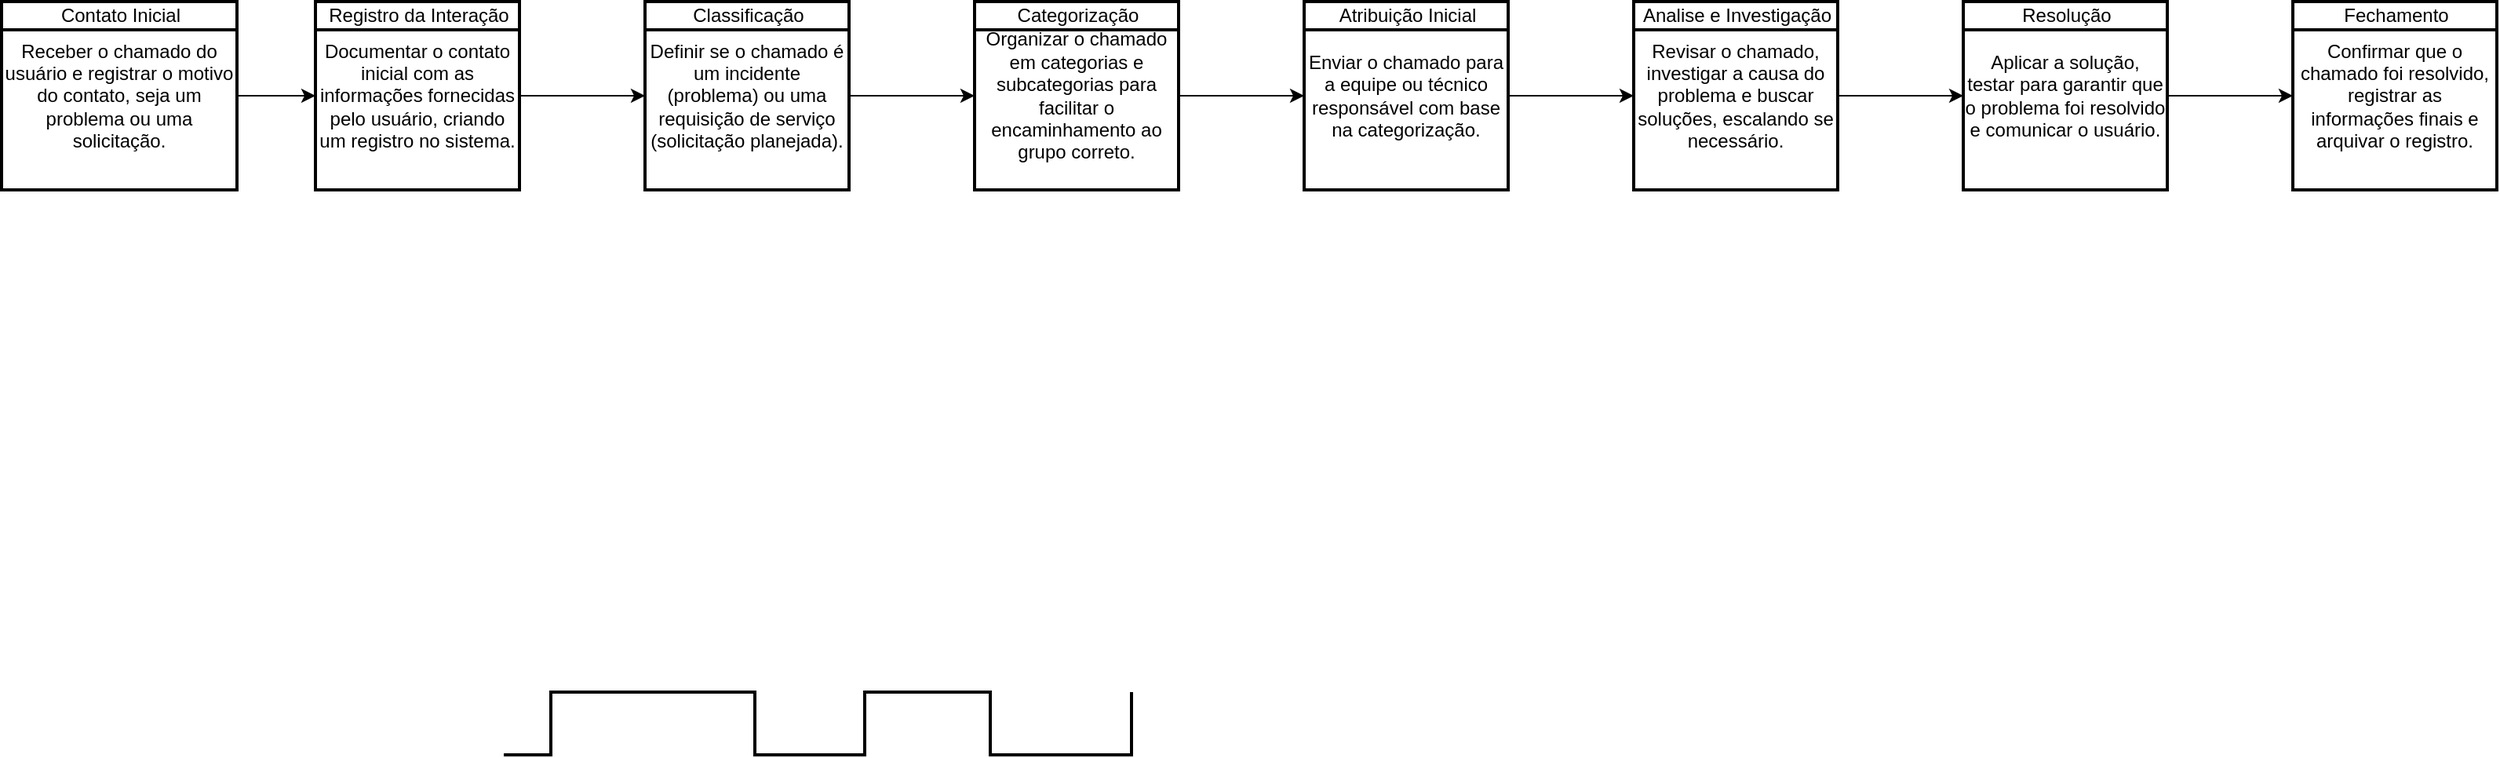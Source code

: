 <mxfile version="24.8.2">
  <diagram id="C5RBs43oDa-KdzZeNtuy" name="Page-1">
    <mxGraphModel dx="1666" dy="747" grid="1" gridSize="10" guides="1" tooltips="1" connect="1" arrows="1" fold="1" page="1" pageScale="1" pageWidth="2000" pageHeight="2000" math="0" shadow="0">
      <root>
        <mxCell id="WIyWlLk6GJQsqaUBKTNV-0" />
        <mxCell id="WIyWlLk6GJQsqaUBKTNV-1" parent="WIyWlLk6GJQsqaUBKTNV-0" />
        <mxCell id="yhJvTV92FceIm_9CPIHu-31" value="" style="edgeStyle=orthogonalEdgeStyle;rounded=0;orthogonalLoop=1;jettySize=auto;html=1;" edge="1" parent="WIyWlLk6GJQsqaUBKTNV-1" source="yhJvTV92FceIm_9CPIHu-26" target="yhJvTV92FceIm_9CPIHu-29">
          <mxGeometry relative="1" as="geometry" />
        </mxCell>
        <mxCell id="yhJvTV92FceIm_9CPIHu-26" value="Receber o chamado do usuário e registrar o motivo do contato, seja um problema ou uma solicitação." style="strokeWidth=2;html=1;shape=mxgraph.lean_mapping.manufacturing_process;fontSize=12;verticalAlign=middle;html=1;align=center;whiteSpace=wrap;" vertex="1" parent="WIyWlLk6GJQsqaUBKTNV-1">
          <mxGeometry x="630" y="820" width="150" height="120" as="geometry" />
        </mxCell>
        <mxCell id="yhJvTV92FceIm_9CPIHu-27" value="Contato Inicial" style="text;fontSize=12;spacingLeft=2;verticalAlign=top;html=1;align=center;spacingTop=-5;resizeWidth=1;whiteSpace=wrap;" vertex="1" parent="yhJvTV92FceIm_9CPIHu-26">
          <mxGeometry width="150" height="22.286" as="geometry" />
        </mxCell>
        <mxCell id="yhJvTV92FceIm_9CPIHu-28" value="" style="verticalLabelPosition=bottom;html=1;verticalAlign=top;strokeWidth=2;shape=mxgraph.lean_mapping.timeline2;dx1=0;dy1=1;dx2=30;dy2=0;dx3=160;dy3=1;dx4=230;dy4=0;dx5=310;dy5=1;dy6=0;" vertex="1" parent="WIyWlLk6GJQsqaUBKTNV-1">
          <mxGeometry x="950" y="1260" width="400" height="40" as="geometry" />
        </mxCell>
        <mxCell id="yhJvTV92FceIm_9CPIHu-35" value="" style="edgeStyle=orthogonalEdgeStyle;rounded=0;orthogonalLoop=1;jettySize=auto;html=1;" edge="1" parent="WIyWlLk6GJQsqaUBKTNV-1" source="yhJvTV92FceIm_9CPIHu-29" target="yhJvTV92FceIm_9CPIHu-33">
          <mxGeometry relative="1" as="geometry" />
        </mxCell>
        <mxCell id="yhJvTV92FceIm_9CPIHu-29" value="Documentar o contato inicial com as informações fornecidas pelo usuário, criando um registro no sistema." style="strokeWidth=2;html=1;shape=mxgraph.lean_mapping.manufacturing_process;fontSize=12;verticalAlign=middle;html=1;align=center;whiteSpace=wrap;" vertex="1" parent="WIyWlLk6GJQsqaUBKTNV-1">
          <mxGeometry x="830" y="820" width="130" height="120" as="geometry" />
        </mxCell>
        <mxCell id="yhJvTV92FceIm_9CPIHu-30" value="Registro da Interação" style="text;fontSize=12;spacingLeft=2;verticalAlign=top;html=1;align=center;spacingTop=-5;resizeWidth=1;whiteSpace=wrap;" vertex="1" parent="yhJvTV92FceIm_9CPIHu-29">
          <mxGeometry width="130" height="22.286" as="geometry" />
        </mxCell>
        <mxCell id="yhJvTV92FceIm_9CPIHu-38" value="" style="edgeStyle=orthogonalEdgeStyle;rounded=0;orthogonalLoop=1;jettySize=auto;html=1;" edge="1" parent="WIyWlLk6GJQsqaUBKTNV-1" source="yhJvTV92FceIm_9CPIHu-33" target="yhJvTV92FceIm_9CPIHu-36">
          <mxGeometry relative="1" as="geometry" />
        </mxCell>
        <mxCell id="yhJvTV92FceIm_9CPIHu-33" value="Definir se o chamado é um incidente (problema) ou uma requisição de serviço (solicitação planejada)." style="strokeWidth=2;html=1;shape=mxgraph.lean_mapping.manufacturing_process;fontSize=12;verticalAlign=middle;html=1;align=center;whiteSpace=wrap;" vertex="1" parent="WIyWlLk6GJQsqaUBKTNV-1">
          <mxGeometry x="1040" y="820" width="130" height="120" as="geometry" />
        </mxCell>
        <mxCell id="yhJvTV92FceIm_9CPIHu-34" value="Classificação" style="text;fontSize=12;spacingLeft=2;verticalAlign=top;html=1;align=center;spacingTop=-5;resizeWidth=1;whiteSpace=wrap;" vertex="1" parent="yhJvTV92FceIm_9CPIHu-33">
          <mxGeometry width="130" height="22.286" as="geometry" />
        </mxCell>
        <mxCell id="yhJvTV92FceIm_9CPIHu-41" value="" style="edgeStyle=orthogonalEdgeStyle;rounded=0;orthogonalLoop=1;jettySize=auto;html=1;" edge="1" parent="WIyWlLk6GJQsqaUBKTNV-1" source="yhJvTV92FceIm_9CPIHu-36" target="yhJvTV92FceIm_9CPIHu-39">
          <mxGeometry relative="1" as="geometry" />
        </mxCell>
        <mxCell id="yhJvTV92FceIm_9CPIHu-36" value="Organizar o chamado em categorias e subcategorias para facilitar o encaminhamento ao grupo correto." style="strokeWidth=2;html=1;shape=mxgraph.lean_mapping.manufacturing_process;fontSize=12;verticalAlign=middle;html=1;align=center;whiteSpace=wrap;" vertex="1" parent="WIyWlLk6GJQsqaUBKTNV-1">
          <mxGeometry x="1250" y="820" width="130" height="120" as="geometry" />
        </mxCell>
        <mxCell id="yhJvTV92FceIm_9CPIHu-37" value="Categorização" style="text;fontSize=12;spacingLeft=2;verticalAlign=top;html=1;align=center;spacingTop=-5;resizeWidth=1;whiteSpace=wrap;" vertex="1" parent="yhJvTV92FceIm_9CPIHu-36">
          <mxGeometry width="130" height="22.286" as="geometry" />
        </mxCell>
        <mxCell id="yhJvTV92FceIm_9CPIHu-44" value="" style="edgeStyle=orthogonalEdgeStyle;rounded=0;orthogonalLoop=1;jettySize=auto;html=1;" edge="1" parent="WIyWlLk6GJQsqaUBKTNV-1" source="yhJvTV92FceIm_9CPIHu-39" target="yhJvTV92FceIm_9CPIHu-42">
          <mxGeometry relative="1" as="geometry" />
        </mxCell>
        <mxCell id="yhJvTV92FceIm_9CPIHu-39" value="&lt;p&gt;Enviar o chamado para a equipe ou técnico responsável com base na categorização.&lt;/p&gt;" style="strokeWidth=2;html=1;shape=mxgraph.lean_mapping.manufacturing_process;fontSize=12;verticalAlign=middle;html=1;align=center;whiteSpace=wrap;" vertex="1" parent="WIyWlLk6GJQsqaUBKTNV-1">
          <mxGeometry x="1460" y="820" width="130" height="120" as="geometry" />
        </mxCell>
        <mxCell id="yhJvTV92FceIm_9CPIHu-40" value="Atribuição Inicial&lt;div&gt;&lt;br&gt;&lt;/div&gt;" style="text;fontSize=12;spacingLeft=2;verticalAlign=top;html=1;align=center;spacingTop=-5;resizeWidth=1;whiteSpace=wrap;" vertex="1" parent="yhJvTV92FceIm_9CPIHu-39">
          <mxGeometry width="130" height="22.286" as="geometry" />
        </mxCell>
        <mxCell id="yhJvTV92FceIm_9CPIHu-47" value="" style="edgeStyle=orthogonalEdgeStyle;rounded=0;orthogonalLoop=1;jettySize=auto;html=1;" edge="1" parent="WIyWlLk6GJQsqaUBKTNV-1" source="yhJvTV92FceIm_9CPIHu-42" target="yhJvTV92FceIm_9CPIHu-45">
          <mxGeometry relative="1" as="geometry" />
        </mxCell>
        <mxCell id="yhJvTV92FceIm_9CPIHu-42" value="Revisar o chamado, investigar a causa do problema e buscar soluções, escalando se necessário." style="strokeWidth=2;html=1;shape=mxgraph.lean_mapping.manufacturing_process;fontSize=12;verticalAlign=middle;html=1;align=center;whiteSpace=wrap;" vertex="1" parent="WIyWlLk6GJQsqaUBKTNV-1">
          <mxGeometry x="1670" y="820" width="130" height="120" as="geometry" />
        </mxCell>
        <mxCell id="yhJvTV92FceIm_9CPIHu-43" value="&lt;div&gt;Analise e Investigação&lt;/div&gt;" style="text;fontSize=12;spacingLeft=2;verticalAlign=top;html=1;align=center;spacingTop=-5;resizeWidth=1;whiteSpace=wrap;" vertex="1" parent="yhJvTV92FceIm_9CPIHu-42">
          <mxGeometry width="130" height="22.286" as="geometry" />
        </mxCell>
        <mxCell id="yhJvTV92FceIm_9CPIHu-50" value="" style="edgeStyle=orthogonalEdgeStyle;rounded=0;orthogonalLoop=1;jettySize=auto;html=1;" edge="1" parent="WIyWlLk6GJQsqaUBKTNV-1" source="yhJvTV92FceIm_9CPIHu-45" target="yhJvTV92FceIm_9CPIHu-48">
          <mxGeometry relative="1" as="geometry" />
        </mxCell>
        <mxCell id="yhJvTV92FceIm_9CPIHu-45" value="Aplicar a solução, testar para garantir que o problema foi resolvido e comunicar o usuário." style="strokeWidth=2;html=1;shape=mxgraph.lean_mapping.manufacturing_process;fontSize=12;verticalAlign=middle;html=1;align=center;whiteSpace=wrap;" vertex="1" parent="WIyWlLk6GJQsqaUBKTNV-1">
          <mxGeometry x="1880" y="820" width="130" height="120" as="geometry" />
        </mxCell>
        <mxCell id="yhJvTV92FceIm_9CPIHu-46" value="&lt;div&gt;Resolução&lt;/div&gt;" style="text;fontSize=12;spacingLeft=2;verticalAlign=top;html=1;align=center;spacingTop=-5;resizeWidth=1;whiteSpace=wrap;" vertex="1" parent="yhJvTV92FceIm_9CPIHu-45">
          <mxGeometry width="130" height="22.286" as="geometry" />
        </mxCell>
        <mxCell id="yhJvTV92FceIm_9CPIHu-48" value="Confirmar que o chamado foi resolvido, registrar as informações finais e arquivar o registro." style="strokeWidth=2;html=1;shape=mxgraph.lean_mapping.manufacturing_process;fontSize=12;verticalAlign=middle;html=1;align=center;whiteSpace=wrap;" vertex="1" parent="WIyWlLk6GJQsqaUBKTNV-1">
          <mxGeometry x="2090" y="820" width="130" height="120" as="geometry" />
        </mxCell>
        <mxCell id="yhJvTV92FceIm_9CPIHu-49" value="&lt;div&gt;Fechamento&lt;/div&gt;" style="text;fontSize=12;spacingLeft=2;verticalAlign=top;html=1;align=center;spacingTop=-5;resizeWidth=1;whiteSpace=wrap;" vertex="1" parent="yhJvTV92FceIm_9CPIHu-48">
          <mxGeometry width="130" height="22.286" as="geometry" />
        </mxCell>
      </root>
    </mxGraphModel>
  </diagram>
</mxfile>
